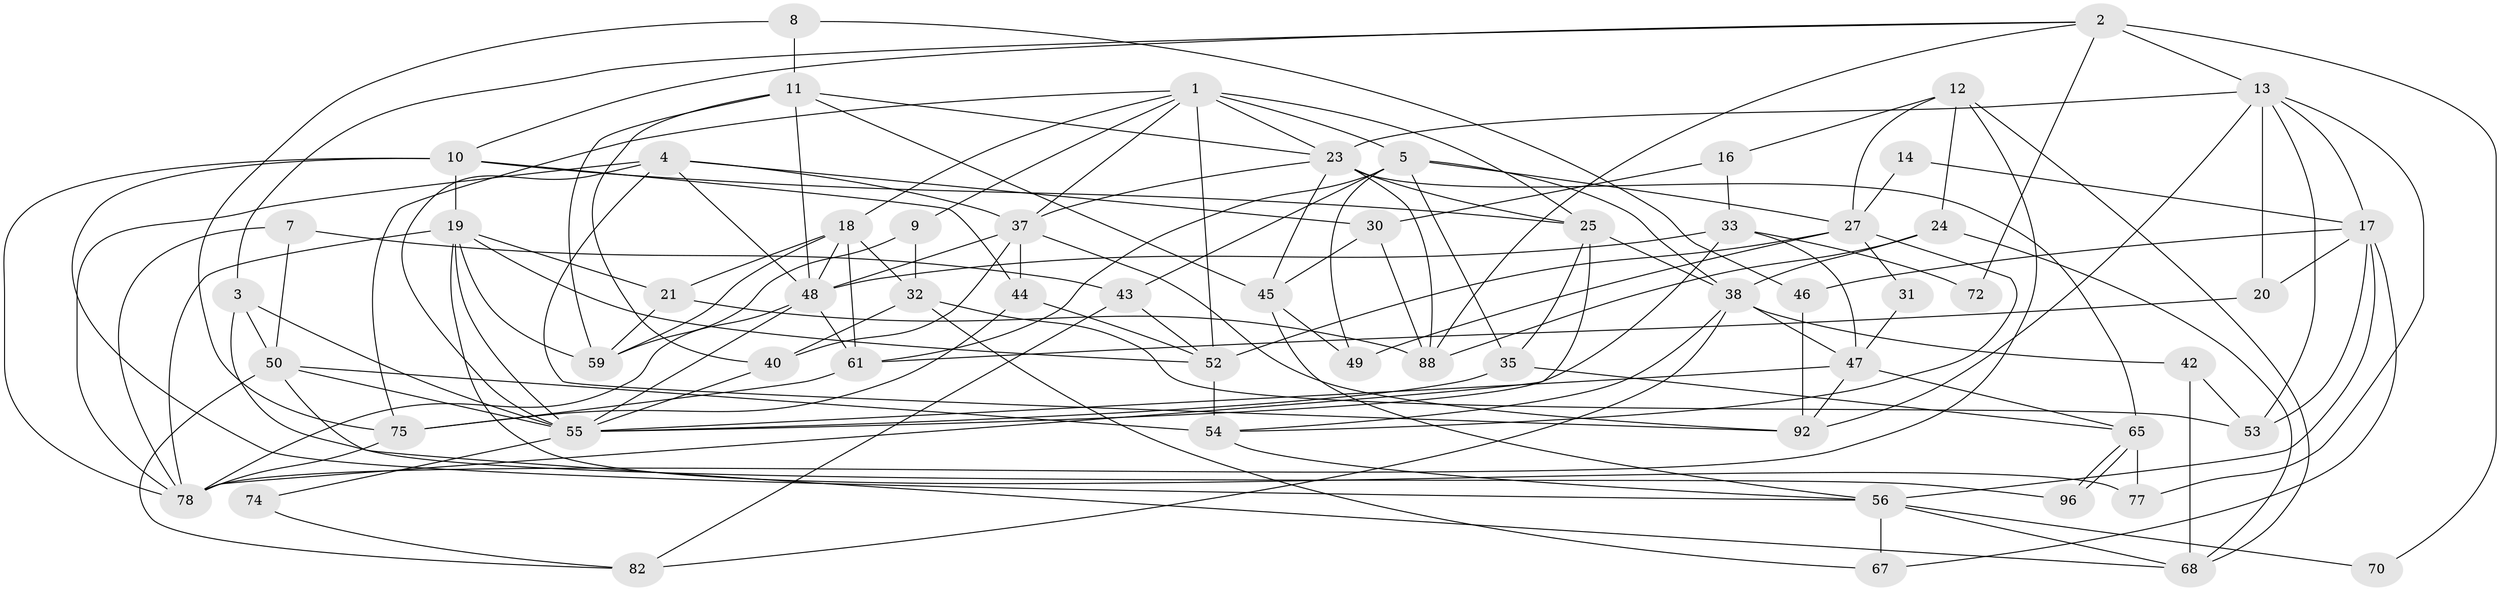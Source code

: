 // Generated by graph-tools (version 1.1) at 2025/52/02/27/25 19:52:06]
// undirected, 60 vertices, 148 edges
graph export_dot {
graph [start="1"]
  node [color=gray90,style=filled];
  1 [super="+22"];
  2 [super="+6"];
  3 [super="+34"];
  4 [super="+73"];
  5 [super="+94"];
  7;
  8;
  9 [super="+26"];
  10 [super="+71"];
  11 [super="+15"];
  12;
  13 [super="+29"];
  14;
  16 [super="+93"];
  17 [super="+87"];
  18 [super="+28"];
  19 [super="+83"];
  20 [super="+63"];
  21;
  23 [super="+36"];
  24;
  25 [super="+41"];
  27 [super="+39"];
  30;
  31;
  32 [super="+60"];
  33 [super="+91"];
  35;
  37 [super="+81"];
  38 [super="+58"];
  40 [super="+57"];
  42;
  43 [super="+69"];
  44 [super="+85"];
  45;
  46 [super="+62"];
  47 [super="+97"];
  48 [super="+51"];
  49;
  50 [super="+79"];
  52 [super="+86"];
  53 [super="+76"];
  54;
  55 [super="+89"];
  56 [super="+95"];
  59 [super="+64"];
  61 [super="+98"];
  65 [super="+66"];
  67;
  68 [super="+84"];
  70;
  72;
  74;
  75 [super="+80"];
  77;
  78 [super="+90"];
  82;
  88;
  92;
  96;
  1 -- 75;
  1 -- 23;
  1 -- 37;
  1 -- 18;
  1 -- 9;
  1 -- 25;
  1 -- 52;
  1 -- 5;
  2 -- 13 [weight=2];
  2 -- 3;
  2 -- 70;
  2 -- 88;
  2 -- 72;
  2 -- 10;
  3 -- 96;
  3 -- 50 [weight=2];
  3 -- 55;
  4 -- 30;
  4 -- 55;
  4 -- 48;
  4 -- 37;
  4 -- 92;
  4 -- 78;
  5 -- 43;
  5 -- 27;
  5 -- 38;
  5 -- 49;
  5 -- 35;
  5 -- 61;
  7 -- 43;
  7 -- 78;
  7 -- 50;
  8 -- 11;
  8 -- 75;
  8 -- 46;
  9 -- 59;
  9 -- 32;
  10 -- 56;
  10 -- 19;
  10 -- 78;
  10 -- 44;
  10 -- 25;
  11 -- 23;
  11 -- 40;
  11 -- 59;
  11 -- 45;
  11 -- 48;
  12 -- 27;
  12 -- 24;
  12 -- 16;
  12 -- 68;
  12 -- 78;
  13 -- 77;
  13 -- 53 [weight=2];
  13 -- 23;
  13 -- 17;
  13 -- 20;
  13 -- 92;
  14 -- 27;
  14 -- 17;
  16 -- 30 [weight=2];
  16 -- 33;
  17 -- 67;
  17 -- 56;
  17 -- 46;
  17 -- 20;
  17 -- 53;
  18 -- 32 [weight=2];
  18 -- 21;
  18 -- 48;
  18 -- 59;
  18 -- 61;
  19 -- 21;
  19 -- 52;
  19 -- 77;
  19 -- 78;
  19 -- 59;
  19 -- 55;
  20 -- 61;
  21 -- 88;
  21 -- 59;
  23 -- 37;
  23 -- 25 [weight=2];
  23 -- 45;
  23 -- 88;
  23 -- 65;
  24 -- 68;
  24 -- 88;
  24 -- 38;
  25 -- 38;
  25 -- 35;
  25 -- 78;
  27 -- 54;
  27 -- 31;
  27 -- 49;
  27 -- 52;
  30 -- 88;
  30 -- 45;
  31 -- 47;
  32 -- 67;
  32 -- 40;
  32 -- 53;
  33 -- 48;
  33 -- 55;
  33 -- 72;
  33 -- 47;
  35 -- 55;
  35 -- 65;
  37 -- 48;
  37 -- 44;
  37 -- 92;
  37 -- 40;
  38 -- 42;
  38 -- 82;
  38 -- 54;
  38 -- 47;
  40 -- 55;
  42 -- 68;
  42 -- 53;
  43 -- 82;
  43 -- 52;
  44 -- 75;
  44 -- 52;
  45 -- 49;
  45 -- 56;
  46 -- 92;
  47 -- 92;
  47 -- 55;
  47 -- 65;
  48 -- 55;
  48 -- 61 [weight=2];
  48 -- 78;
  50 -- 54;
  50 -- 68;
  50 -- 82;
  50 -- 55;
  52 -- 54;
  54 -- 56;
  55 -- 74;
  56 -- 68;
  56 -- 67;
  56 -- 70;
  61 -- 75;
  65 -- 96;
  65 -- 96;
  65 -- 77;
  74 -- 82;
  75 -- 78;
}
